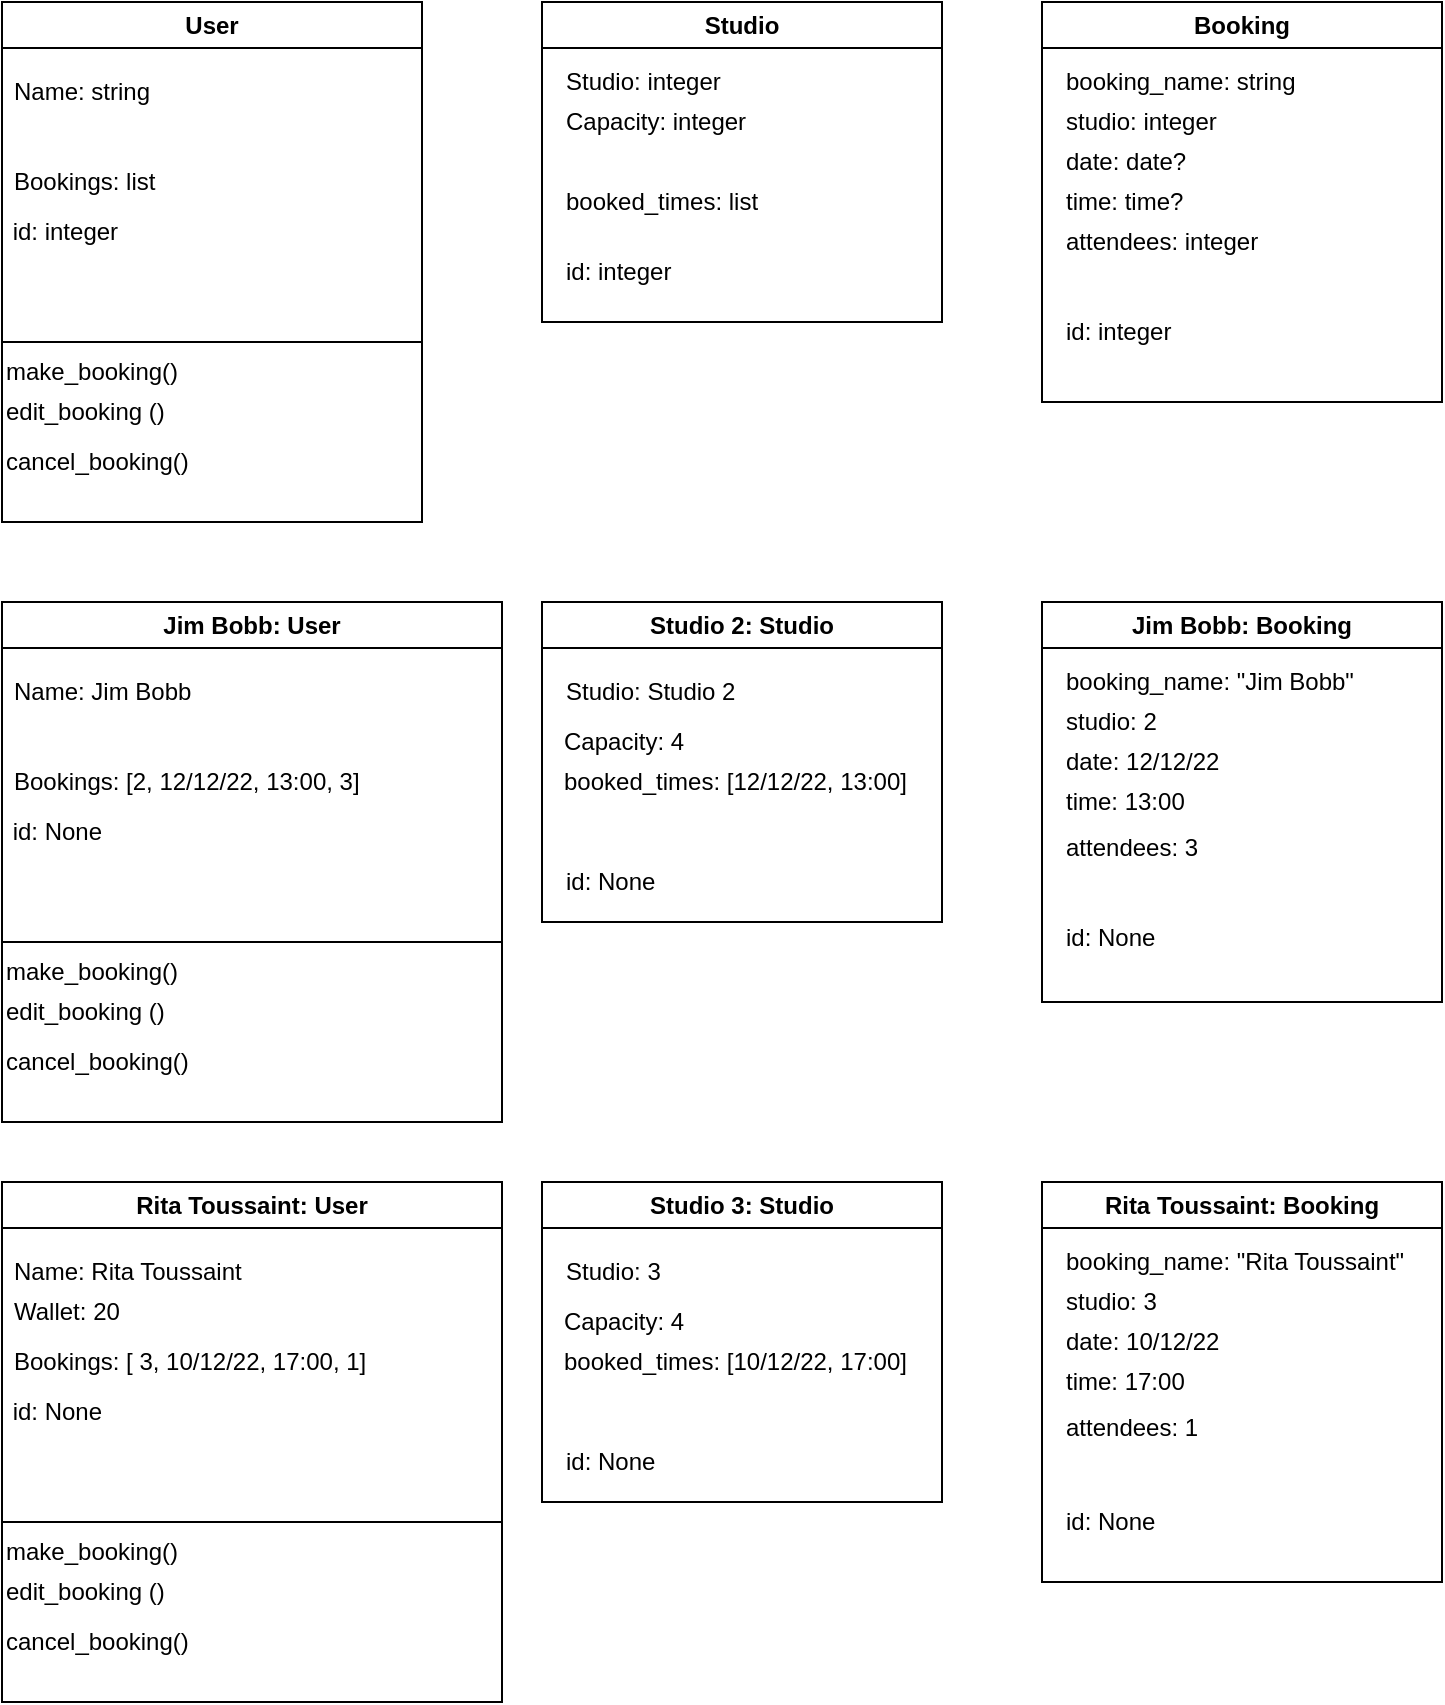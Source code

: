 <mxfile>
    <diagram id="C5RBs43oDa-KdzZeNtuy" name="Page-1">
        <mxGraphModel dx="817" dy="454" grid="1" gridSize="10" guides="1" tooltips="1" connect="1" arrows="1" fold="1" page="1" pageScale="1" pageWidth="827" pageHeight="1169" math="0" shadow="0">
            <root>
                <mxCell id="WIyWlLk6GJQsqaUBKTNV-0"/>
                <mxCell id="WIyWlLk6GJQsqaUBKTNV-1" parent="WIyWlLk6GJQsqaUBKTNV-0"/>
                <mxCell id="b5-lC_gH31U_IA7LsAaC-8" value="Studio" style="swimlane;whiteSpace=wrap;html=1;fillColor=none;" parent="WIyWlLk6GJQsqaUBKTNV-1" vertex="1">
                    <mxGeometry x="320" y="140" width="200" height="160" as="geometry"/>
                </mxCell>
                <mxCell id="b5-lC_gH31U_IA7LsAaC-9" value="Studio: integer" style="text;html=1;strokeColor=none;fillColor=none;align=left;verticalAlign=middle;whiteSpace=wrap;rounded=0;" parent="b5-lC_gH31U_IA7LsAaC-8" vertex="1">
                    <mxGeometry x="10" y="30" width="170" height="20" as="geometry"/>
                </mxCell>
                <mxCell id="b5-lC_gH31U_IA7LsAaC-10" value="Capacity: integer" style="text;html=1;strokeColor=none;fillColor=none;align=left;verticalAlign=middle;whiteSpace=wrap;rounded=0;" parent="b5-lC_gH31U_IA7LsAaC-8" vertex="1">
                    <mxGeometry x="10" y="50" width="170" height="20" as="geometry"/>
                </mxCell>
                <mxCell id="b5-lC_gH31U_IA7LsAaC-11" value="booked_times: list" style="text;html=1;strokeColor=none;fillColor=none;align=left;verticalAlign=middle;whiteSpace=wrap;rounded=0;" parent="b5-lC_gH31U_IA7LsAaC-8" vertex="1">
                    <mxGeometry x="10" y="90" width="170" height="20" as="geometry"/>
                </mxCell>
                <mxCell id="b5-lC_gH31U_IA7LsAaC-19" value="id: integer" style="text;html=1;strokeColor=none;fillColor=none;align=left;verticalAlign=middle;whiteSpace=wrap;rounded=0;" parent="b5-lC_gH31U_IA7LsAaC-8" vertex="1">
                    <mxGeometry x="10" y="120" width="170" height="30" as="geometry"/>
                </mxCell>
                <mxCell id="b5-lC_gH31U_IA7LsAaC-13" value="Booking" style="swimlane;whiteSpace=wrap;html=1;fillColor=none;" parent="WIyWlLk6GJQsqaUBKTNV-1" vertex="1">
                    <mxGeometry x="570" y="140" width="200" height="200" as="geometry"/>
                </mxCell>
                <mxCell id="b5-lC_gH31U_IA7LsAaC-14" value="booking_name: string" style="text;html=1;strokeColor=none;fillColor=none;align=left;verticalAlign=middle;whiteSpace=wrap;rounded=0;" parent="b5-lC_gH31U_IA7LsAaC-13" vertex="1">
                    <mxGeometry x="10" y="30" width="170" height="20" as="geometry"/>
                </mxCell>
                <mxCell id="b5-lC_gH31U_IA7LsAaC-15" value="studio: integer" style="text;html=1;strokeColor=none;fillColor=none;align=left;verticalAlign=middle;whiteSpace=wrap;rounded=0;" parent="b5-lC_gH31U_IA7LsAaC-13" vertex="1">
                    <mxGeometry x="10" y="50" width="170" height="20" as="geometry"/>
                </mxCell>
                <mxCell id="b5-lC_gH31U_IA7LsAaC-16" value="date: date?" style="text;html=1;strokeColor=none;fillColor=none;align=left;verticalAlign=middle;whiteSpace=wrap;rounded=0;" parent="b5-lC_gH31U_IA7LsAaC-13" vertex="1">
                    <mxGeometry x="10" y="70" width="170" height="20" as="geometry"/>
                </mxCell>
                <mxCell id="b5-lC_gH31U_IA7LsAaC-17" value="time: time?" style="text;html=1;strokeColor=none;fillColor=none;align=left;verticalAlign=middle;whiteSpace=wrap;rounded=0;" parent="b5-lC_gH31U_IA7LsAaC-13" vertex="1">
                    <mxGeometry x="10" y="90" width="170" height="20" as="geometry"/>
                </mxCell>
                <mxCell id="b5-lC_gH31U_IA7LsAaC-18" value="id: integer" style="text;html=1;strokeColor=none;fillColor=none;align=left;verticalAlign=middle;whiteSpace=wrap;rounded=0;" parent="b5-lC_gH31U_IA7LsAaC-13" vertex="1">
                    <mxGeometry x="10" y="150" width="170" height="30" as="geometry"/>
                </mxCell>
                <mxCell id="b5-lC_gH31U_IA7LsAaC-66" value="attendees: integer" style="text;html=1;strokeColor=none;fillColor=none;align=left;verticalAlign=middle;whiteSpace=wrap;rounded=0;" parent="b5-lC_gH31U_IA7LsAaC-13" vertex="1">
                    <mxGeometry x="10" y="110" width="170" height="20" as="geometry"/>
                </mxCell>
                <mxCell id="b5-lC_gH31U_IA7LsAaC-20" value="User" style="swimlane;whiteSpace=wrap;html=1;fillColor=none;" parent="WIyWlLk6GJQsqaUBKTNV-1" vertex="1">
                    <mxGeometry x="50" y="140" width="210" height="260" as="geometry"/>
                </mxCell>
                <mxCell id="b5-lC_gH31U_IA7LsAaC-24" value="" style="endArrow=none;html=1;rounded=0;" parent="b5-lC_gH31U_IA7LsAaC-20" edge="1">
                    <mxGeometry width="50" height="50" relative="1" as="geometry">
                        <mxPoint x="10" y="170" as="sourcePoint"/>
                        <mxPoint x="210" y="170" as="targetPoint"/>
                        <Array as="points">
                            <mxPoint y="170"/>
                        </Array>
                    </mxGeometry>
                </mxCell>
                <mxCell id="b5-lC_gH31U_IA7LsAaC-25" value="&amp;nbsp;id: integer" style="text;html=1;strokeColor=none;fillColor=none;align=left;verticalAlign=middle;whiteSpace=wrap;rounded=0;" parent="b5-lC_gH31U_IA7LsAaC-20" vertex="1">
                    <mxGeometry y="100" width="210" height="30" as="geometry"/>
                </mxCell>
                <mxCell id="b5-lC_gH31U_IA7LsAaC-1" value="Name: string" style="text;strokeColor=none;fillColor=none;align=left;verticalAlign=middle;spacingLeft=4;spacingRight=4;overflow=hidden;points=[[0,0.5],[1,0.5]];portConstraint=eastwest;rotatable=0;whiteSpace=wrap;html=1;" parent="b5-lC_gH31U_IA7LsAaC-20" vertex="1">
                    <mxGeometry y="30" width="210" height="30" as="geometry"/>
                </mxCell>
                <mxCell id="b5-lC_gH31U_IA7LsAaC-3" value="&lt;div&gt;Bookings: list&lt;/div&gt;" style="text;strokeColor=none;fillColor=none;align=left;verticalAlign=middle;spacingLeft=4;spacingRight=4;overflow=hidden;points=[[0,0.5],[1,0.5]];portConstraint=eastwest;rotatable=0;whiteSpace=wrap;html=1;" parent="b5-lC_gH31U_IA7LsAaC-20" vertex="1">
                    <mxGeometry y="80" width="210" height="20" as="geometry"/>
                </mxCell>
                <mxCell id="b5-lC_gH31U_IA7LsAaC-5" value="make_booking()" style="text;html=1;strokeColor=none;fillColor=none;align=left;verticalAlign=middle;whiteSpace=wrap;rounded=0;" parent="b5-lC_gH31U_IA7LsAaC-20" vertex="1">
                    <mxGeometry y="175" width="210" height="20" as="geometry"/>
                </mxCell>
                <mxCell id="b5-lC_gH31U_IA7LsAaC-6" value="edit_booking ()" style="text;html=1;strokeColor=none;fillColor=none;align=left;verticalAlign=middle;whiteSpace=wrap;rounded=0;" parent="b5-lC_gH31U_IA7LsAaC-20" vertex="1">
                    <mxGeometry y="200" width="210" height="10" as="geometry"/>
                </mxCell>
                <mxCell id="b5-lC_gH31U_IA7LsAaC-7" value="cancel_booking()" style="text;html=1;strokeColor=none;fillColor=none;align=left;verticalAlign=middle;whiteSpace=wrap;rounded=0;" parent="b5-lC_gH31U_IA7LsAaC-20" vertex="1">
                    <mxGeometry y="220" width="200" height="20" as="geometry"/>
                </mxCell>
                <mxCell id="b5-lC_gH31U_IA7LsAaC-26" value="Jim Bobb: User" style="swimlane;whiteSpace=wrap;html=1;fillColor=none;" parent="WIyWlLk6GJQsqaUBKTNV-1" vertex="1">
                    <mxGeometry x="50" y="440" width="250" height="260" as="geometry"/>
                </mxCell>
                <mxCell id="b5-lC_gH31U_IA7LsAaC-27" value="" style="endArrow=none;html=1;rounded=0;" parent="b5-lC_gH31U_IA7LsAaC-26" edge="1">
                    <mxGeometry width="50" height="50" relative="1" as="geometry">
                        <mxPoint x="10" y="170" as="sourcePoint"/>
                        <mxPoint x="240" y="170" as="targetPoint"/>
                        <Array as="points">
                            <mxPoint y="170"/>
                            <mxPoint x="230" y="170"/>
                            <mxPoint x="250" y="170"/>
                        </Array>
                    </mxGeometry>
                </mxCell>
                <mxCell id="b5-lC_gH31U_IA7LsAaC-28" value="&amp;nbsp;id: None" style="text;html=1;strokeColor=none;fillColor=none;align=left;verticalAlign=middle;whiteSpace=wrap;rounded=0;" parent="b5-lC_gH31U_IA7LsAaC-26" vertex="1">
                    <mxGeometry y="100" width="210" height="30" as="geometry"/>
                </mxCell>
                <mxCell id="b5-lC_gH31U_IA7LsAaC-29" value="Name: Jim Bobb" style="text;strokeColor=none;fillColor=none;align=left;verticalAlign=middle;spacingLeft=4;spacingRight=4;overflow=hidden;points=[[0,0.5],[1,0.5]];portConstraint=eastwest;rotatable=0;whiteSpace=wrap;html=1;" parent="b5-lC_gH31U_IA7LsAaC-26" vertex="1">
                    <mxGeometry y="30" width="210" height="30" as="geometry"/>
                </mxCell>
                <mxCell id="b5-lC_gH31U_IA7LsAaC-31" value="&lt;div&gt;Bookings: [2, 12/12/22, 13:00, 3]&lt;br&gt;&lt;/div&gt;" style="text;strokeColor=none;fillColor=none;align=left;verticalAlign=middle;spacingLeft=4;spacingRight=4;overflow=hidden;points=[[0,0.5],[1,0.5]];portConstraint=eastwest;rotatable=0;whiteSpace=wrap;html=1;" parent="b5-lC_gH31U_IA7LsAaC-26" vertex="1">
                    <mxGeometry y="70" width="250" height="40" as="geometry"/>
                </mxCell>
                <mxCell id="b5-lC_gH31U_IA7LsAaC-32" value="make_booking()" style="text;html=1;strokeColor=none;fillColor=none;align=left;verticalAlign=middle;whiteSpace=wrap;rounded=0;" parent="b5-lC_gH31U_IA7LsAaC-26" vertex="1">
                    <mxGeometry y="175" width="210" height="20" as="geometry"/>
                </mxCell>
                <mxCell id="b5-lC_gH31U_IA7LsAaC-33" value="edit_booking ()" style="text;html=1;strokeColor=none;fillColor=none;align=left;verticalAlign=middle;whiteSpace=wrap;rounded=0;" parent="b5-lC_gH31U_IA7LsAaC-26" vertex="1">
                    <mxGeometry y="200" width="210" height="10" as="geometry"/>
                </mxCell>
                <mxCell id="b5-lC_gH31U_IA7LsAaC-34" value="cancel_booking()" style="text;html=1;strokeColor=none;fillColor=none;align=left;verticalAlign=middle;whiteSpace=wrap;rounded=0;" parent="b5-lC_gH31U_IA7LsAaC-26" vertex="1">
                    <mxGeometry y="220" width="200" height="20" as="geometry"/>
                </mxCell>
                <mxCell id="b5-lC_gH31U_IA7LsAaC-35" value="Studio 2: Studio" style="swimlane;whiteSpace=wrap;html=1;fillColor=none;" parent="WIyWlLk6GJQsqaUBKTNV-1" vertex="1">
                    <mxGeometry x="320" y="440" width="200" height="160" as="geometry"/>
                </mxCell>
                <mxCell id="b5-lC_gH31U_IA7LsAaC-36" value="Studio: Studio 2" style="text;html=1;strokeColor=none;fillColor=none;align=left;verticalAlign=middle;whiteSpace=wrap;rounded=0;" parent="b5-lC_gH31U_IA7LsAaC-35" vertex="1">
                    <mxGeometry x="10" y="30" width="170" height="30" as="geometry"/>
                </mxCell>
                <mxCell id="b5-lC_gH31U_IA7LsAaC-37" value="Capacity: 4" style="text;html=1;strokeColor=none;fillColor=none;align=left;verticalAlign=middle;whiteSpace=wrap;rounded=0;" parent="b5-lC_gH31U_IA7LsAaC-35" vertex="1">
                    <mxGeometry x="9" y="60" width="170" height="20" as="geometry"/>
                </mxCell>
                <mxCell id="b5-lC_gH31U_IA7LsAaC-38" value="booked_times: [12/12/22, 13:00]" style="text;html=1;strokeColor=none;fillColor=none;align=left;verticalAlign=middle;whiteSpace=wrap;rounded=0;" parent="b5-lC_gH31U_IA7LsAaC-35" vertex="1">
                    <mxGeometry x="9" y="80" width="180" height="20" as="geometry"/>
                </mxCell>
                <mxCell id="b5-lC_gH31U_IA7LsAaC-39" value="id: None" style="text;html=1;strokeColor=none;fillColor=none;align=left;verticalAlign=middle;whiteSpace=wrap;rounded=0;" parent="b5-lC_gH31U_IA7LsAaC-35" vertex="1">
                    <mxGeometry x="10" y="130" width="170" height="20" as="geometry"/>
                </mxCell>
                <mxCell id="b5-lC_gH31U_IA7LsAaC-40" value="Jim Bobb: Booking" style="swimlane;whiteSpace=wrap;html=1;fillColor=none;" parent="WIyWlLk6GJQsqaUBKTNV-1" vertex="1">
                    <mxGeometry x="570" y="440" width="200" height="200" as="geometry"/>
                </mxCell>
                <mxCell id="b5-lC_gH31U_IA7LsAaC-41" value="booking_name: &quot;Jim Bobb&quot;" style="text;html=1;strokeColor=none;fillColor=none;align=left;verticalAlign=middle;whiteSpace=wrap;rounded=0;" parent="b5-lC_gH31U_IA7LsAaC-40" vertex="1">
                    <mxGeometry x="10" y="30" width="170" height="20" as="geometry"/>
                </mxCell>
                <mxCell id="b5-lC_gH31U_IA7LsAaC-42" value="studio: 2" style="text;html=1;strokeColor=none;fillColor=none;align=left;verticalAlign=middle;whiteSpace=wrap;rounded=0;" parent="b5-lC_gH31U_IA7LsAaC-40" vertex="1">
                    <mxGeometry x="10" y="50" width="170" height="20" as="geometry"/>
                </mxCell>
                <mxCell id="b5-lC_gH31U_IA7LsAaC-43" value="date: 12/12/22" style="text;html=1;strokeColor=none;fillColor=none;align=left;verticalAlign=middle;whiteSpace=wrap;rounded=0;" parent="b5-lC_gH31U_IA7LsAaC-40" vertex="1">
                    <mxGeometry x="10" y="70" width="170" height="20" as="geometry"/>
                </mxCell>
                <mxCell id="b5-lC_gH31U_IA7LsAaC-44" value="time: 13:00" style="text;html=1;strokeColor=none;fillColor=none;align=left;verticalAlign=middle;whiteSpace=wrap;rounded=0;" parent="b5-lC_gH31U_IA7LsAaC-40" vertex="1">
                    <mxGeometry x="10" y="90" width="170" height="20" as="geometry"/>
                </mxCell>
                <mxCell id="b5-lC_gH31U_IA7LsAaC-45" value="id: None" style="text;html=1;strokeColor=none;fillColor=none;align=left;verticalAlign=middle;whiteSpace=wrap;rounded=0;" parent="b5-lC_gH31U_IA7LsAaC-40" vertex="1">
                    <mxGeometry x="10" y="160" width="170" height="15" as="geometry"/>
                </mxCell>
                <mxCell id="b5-lC_gH31U_IA7LsAaC-67" value="attendees: 3" style="text;html=1;strokeColor=none;fillColor=none;align=left;verticalAlign=middle;whiteSpace=wrap;rounded=0;" parent="b5-lC_gH31U_IA7LsAaC-40" vertex="1">
                    <mxGeometry x="10" y="115" width="170" height="15" as="geometry"/>
                </mxCell>
                <mxCell id="b5-lC_gH31U_IA7LsAaC-68" value="Rita Toussaint: User" style="swimlane;whiteSpace=wrap;html=1;fillColor=none;" parent="WIyWlLk6GJQsqaUBKTNV-1" vertex="1">
                    <mxGeometry x="50" y="730" width="250" height="260" as="geometry"/>
                </mxCell>
                <mxCell id="b5-lC_gH31U_IA7LsAaC-69" value="" style="endArrow=none;html=1;rounded=0;" parent="b5-lC_gH31U_IA7LsAaC-68" edge="1">
                    <mxGeometry width="50" height="50" relative="1" as="geometry">
                        <mxPoint x="10" y="170" as="sourcePoint"/>
                        <mxPoint x="210" y="170" as="targetPoint"/>
                        <Array as="points">
                            <mxPoint y="170"/>
                            <mxPoint x="250" y="170"/>
                        </Array>
                    </mxGeometry>
                </mxCell>
                <mxCell id="b5-lC_gH31U_IA7LsAaC-70" value="&amp;nbsp;id: None" style="text;html=1;strokeColor=none;fillColor=none;align=left;verticalAlign=middle;whiteSpace=wrap;rounded=0;" parent="b5-lC_gH31U_IA7LsAaC-68" vertex="1">
                    <mxGeometry y="100" width="210" height="30" as="geometry"/>
                </mxCell>
                <mxCell id="b5-lC_gH31U_IA7LsAaC-71" value="Name: Rita Toussaint" style="text;strokeColor=none;fillColor=none;align=left;verticalAlign=middle;spacingLeft=4;spacingRight=4;overflow=hidden;points=[[0,0.5],[1,0.5]];portConstraint=eastwest;rotatable=0;whiteSpace=wrap;html=1;" parent="b5-lC_gH31U_IA7LsAaC-68" vertex="1">
                    <mxGeometry y="30" width="210" height="30" as="geometry"/>
                </mxCell>
                <mxCell id="b5-lC_gH31U_IA7LsAaC-72" value="Wallet: 20" style="text;strokeColor=none;fillColor=none;align=left;verticalAlign=middle;spacingLeft=4;spacingRight=4;overflow=hidden;points=[[0,0.5],[1,0.5]];portConstraint=eastwest;rotatable=0;whiteSpace=wrap;html=1;" parent="b5-lC_gH31U_IA7LsAaC-68" vertex="1">
                    <mxGeometry y="50" width="210" height="30" as="geometry"/>
                </mxCell>
                <mxCell id="b5-lC_gH31U_IA7LsAaC-73" value="&lt;div&gt;Bookings: [ 3, 10/12/22, 17:00, 1]&lt;br&gt;&lt;/div&gt;" style="text;strokeColor=none;fillColor=none;align=left;verticalAlign=middle;spacingLeft=4;spacingRight=4;overflow=hidden;points=[[0,0.5],[1,0.5]];portConstraint=eastwest;rotatable=0;whiteSpace=wrap;html=1;" parent="b5-lC_gH31U_IA7LsAaC-68" vertex="1">
                    <mxGeometry y="70" width="250" height="40" as="geometry"/>
                </mxCell>
                <mxCell id="b5-lC_gH31U_IA7LsAaC-74" value="make_booking()" style="text;html=1;strokeColor=none;fillColor=none;align=left;verticalAlign=middle;whiteSpace=wrap;rounded=0;" parent="b5-lC_gH31U_IA7LsAaC-68" vertex="1">
                    <mxGeometry y="175" width="210" height="20" as="geometry"/>
                </mxCell>
                <mxCell id="b5-lC_gH31U_IA7LsAaC-75" value="edit_booking ()" style="text;html=1;strokeColor=none;fillColor=none;align=left;verticalAlign=middle;whiteSpace=wrap;rounded=0;" parent="b5-lC_gH31U_IA7LsAaC-68" vertex="1">
                    <mxGeometry y="200" width="210" height="10" as="geometry"/>
                </mxCell>
                <mxCell id="b5-lC_gH31U_IA7LsAaC-76" value="cancel_booking()" style="text;html=1;strokeColor=none;fillColor=none;align=left;verticalAlign=middle;whiteSpace=wrap;rounded=0;" parent="b5-lC_gH31U_IA7LsAaC-68" vertex="1">
                    <mxGeometry y="220" width="200" height="20" as="geometry"/>
                </mxCell>
                <mxCell id="b5-lC_gH31U_IA7LsAaC-77" value="Studio 3: Studio" style="swimlane;whiteSpace=wrap;html=1;fillColor=none;" parent="WIyWlLk6GJQsqaUBKTNV-1" vertex="1">
                    <mxGeometry x="320" y="730" width="200" height="160" as="geometry"/>
                </mxCell>
                <mxCell id="b5-lC_gH31U_IA7LsAaC-78" value="Studio: 3" style="text;html=1;strokeColor=none;fillColor=none;align=left;verticalAlign=middle;whiteSpace=wrap;rounded=0;" parent="b5-lC_gH31U_IA7LsAaC-77" vertex="1">
                    <mxGeometry x="10" y="30" width="170" height="30" as="geometry"/>
                </mxCell>
                <mxCell id="b5-lC_gH31U_IA7LsAaC-79" value="Capacity: 4" style="text;html=1;strokeColor=none;fillColor=none;align=left;verticalAlign=middle;whiteSpace=wrap;rounded=0;" parent="b5-lC_gH31U_IA7LsAaC-77" vertex="1">
                    <mxGeometry x="9" y="60" width="170" height="20" as="geometry"/>
                </mxCell>
                <mxCell id="b5-lC_gH31U_IA7LsAaC-80" value="booked_times: [10/12/22, 17:00]" style="text;html=1;strokeColor=none;fillColor=none;align=left;verticalAlign=middle;whiteSpace=wrap;rounded=0;" parent="b5-lC_gH31U_IA7LsAaC-77" vertex="1">
                    <mxGeometry x="9" y="80" width="180" height="20" as="geometry"/>
                </mxCell>
                <mxCell id="b5-lC_gH31U_IA7LsAaC-81" value="id: None" style="text;html=1;strokeColor=none;fillColor=none;align=left;verticalAlign=middle;whiteSpace=wrap;rounded=0;" parent="b5-lC_gH31U_IA7LsAaC-77" vertex="1">
                    <mxGeometry x="10" y="130" width="170" height="20" as="geometry"/>
                </mxCell>
                <mxCell id="b5-lC_gH31U_IA7LsAaC-82" value="Rita Toussaint: Booking" style="swimlane;whiteSpace=wrap;html=1;fillColor=none;" parent="WIyWlLk6GJQsqaUBKTNV-1" vertex="1">
                    <mxGeometry x="570" y="730" width="200" height="200" as="geometry"/>
                </mxCell>
                <mxCell id="b5-lC_gH31U_IA7LsAaC-83" value="booking_name: &quot;Rita Toussaint&quot;" style="text;html=1;strokeColor=none;fillColor=none;align=left;verticalAlign=middle;whiteSpace=wrap;rounded=0;" parent="b5-lC_gH31U_IA7LsAaC-82" vertex="1">
                    <mxGeometry x="10" y="30" width="180" height="20" as="geometry"/>
                </mxCell>
                <mxCell id="b5-lC_gH31U_IA7LsAaC-84" value="studio: 3" style="text;html=1;strokeColor=none;fillColor=none;align=left;verticalAlign=middle;whiteSpace=wrap;rounded=0;" parent="b5-lC_gH31U_IA7LsAaC-82" vertex="1">
                    <mxGeometry x="10" y="50" width="170" height="20" as="geometry"/>
                </mxCell>
                <mxCell id="b5-lC_gH31U_IA7LsAaC-85" value="date: 10/12/22" style="text;html=1;strokeColor=none;fillColor=none;align=left;verticalAlign=middle;whiteSpace=wrap;rounded=0;" parent="b5-lC_gH31U_IA7LsAaC-82" vertex="1">
                    <mxGeometry x="10" y="70" width="170" height="20" as="geometry"/>
                </mxCell>
                <mxCell id="b5-lC_gH31U_IA7LsAaC-86" value="time: 17:00" style="text;html=1;strokeColor=none;fillColor=none;align=left;verticalAlign=middle;whiteSpace=wrap;rounded=0;" parent="b5-lC_gH31U_IA7LsAaC-82" vertex="1">
                    <mxGeometry x="10" y="90" width="170" height="20" as="geometry"/>
                </mxCell>
                <mxCell id="b5-lC_gH31U_IA7LsAaC-87" value="id: None" style="text;html=1;strokeColor=none;fillColor=none;align=left;verticalAlign=middle;whiteSpace=wrap;rounded=0;" parent="b5-lC_gH31U_IA7LsAaC-82" vertex="1">
                    <mxGeometry x="10" y="160" width="170" height="20" as="geometry"/>
                </mxCell>
                <mxCell id="b5-lC_gH31U_IA7LsAaC-88" value="attendees: 1" style="text;html=1;strokeColor=none;fillColor=none;align=left;verticalAlign=middle;whiteSpace=wrap;rounded=0;" parent="b5-lC_gH31U_IA7LsAaC-82" vertex="1">
                    <mxGeometry x="10" y="115" width="170" height="15" as="geometry"/>
                </mxCell>
            </root>
        </mxGraphModel>
    </diagram>
</mxfile>